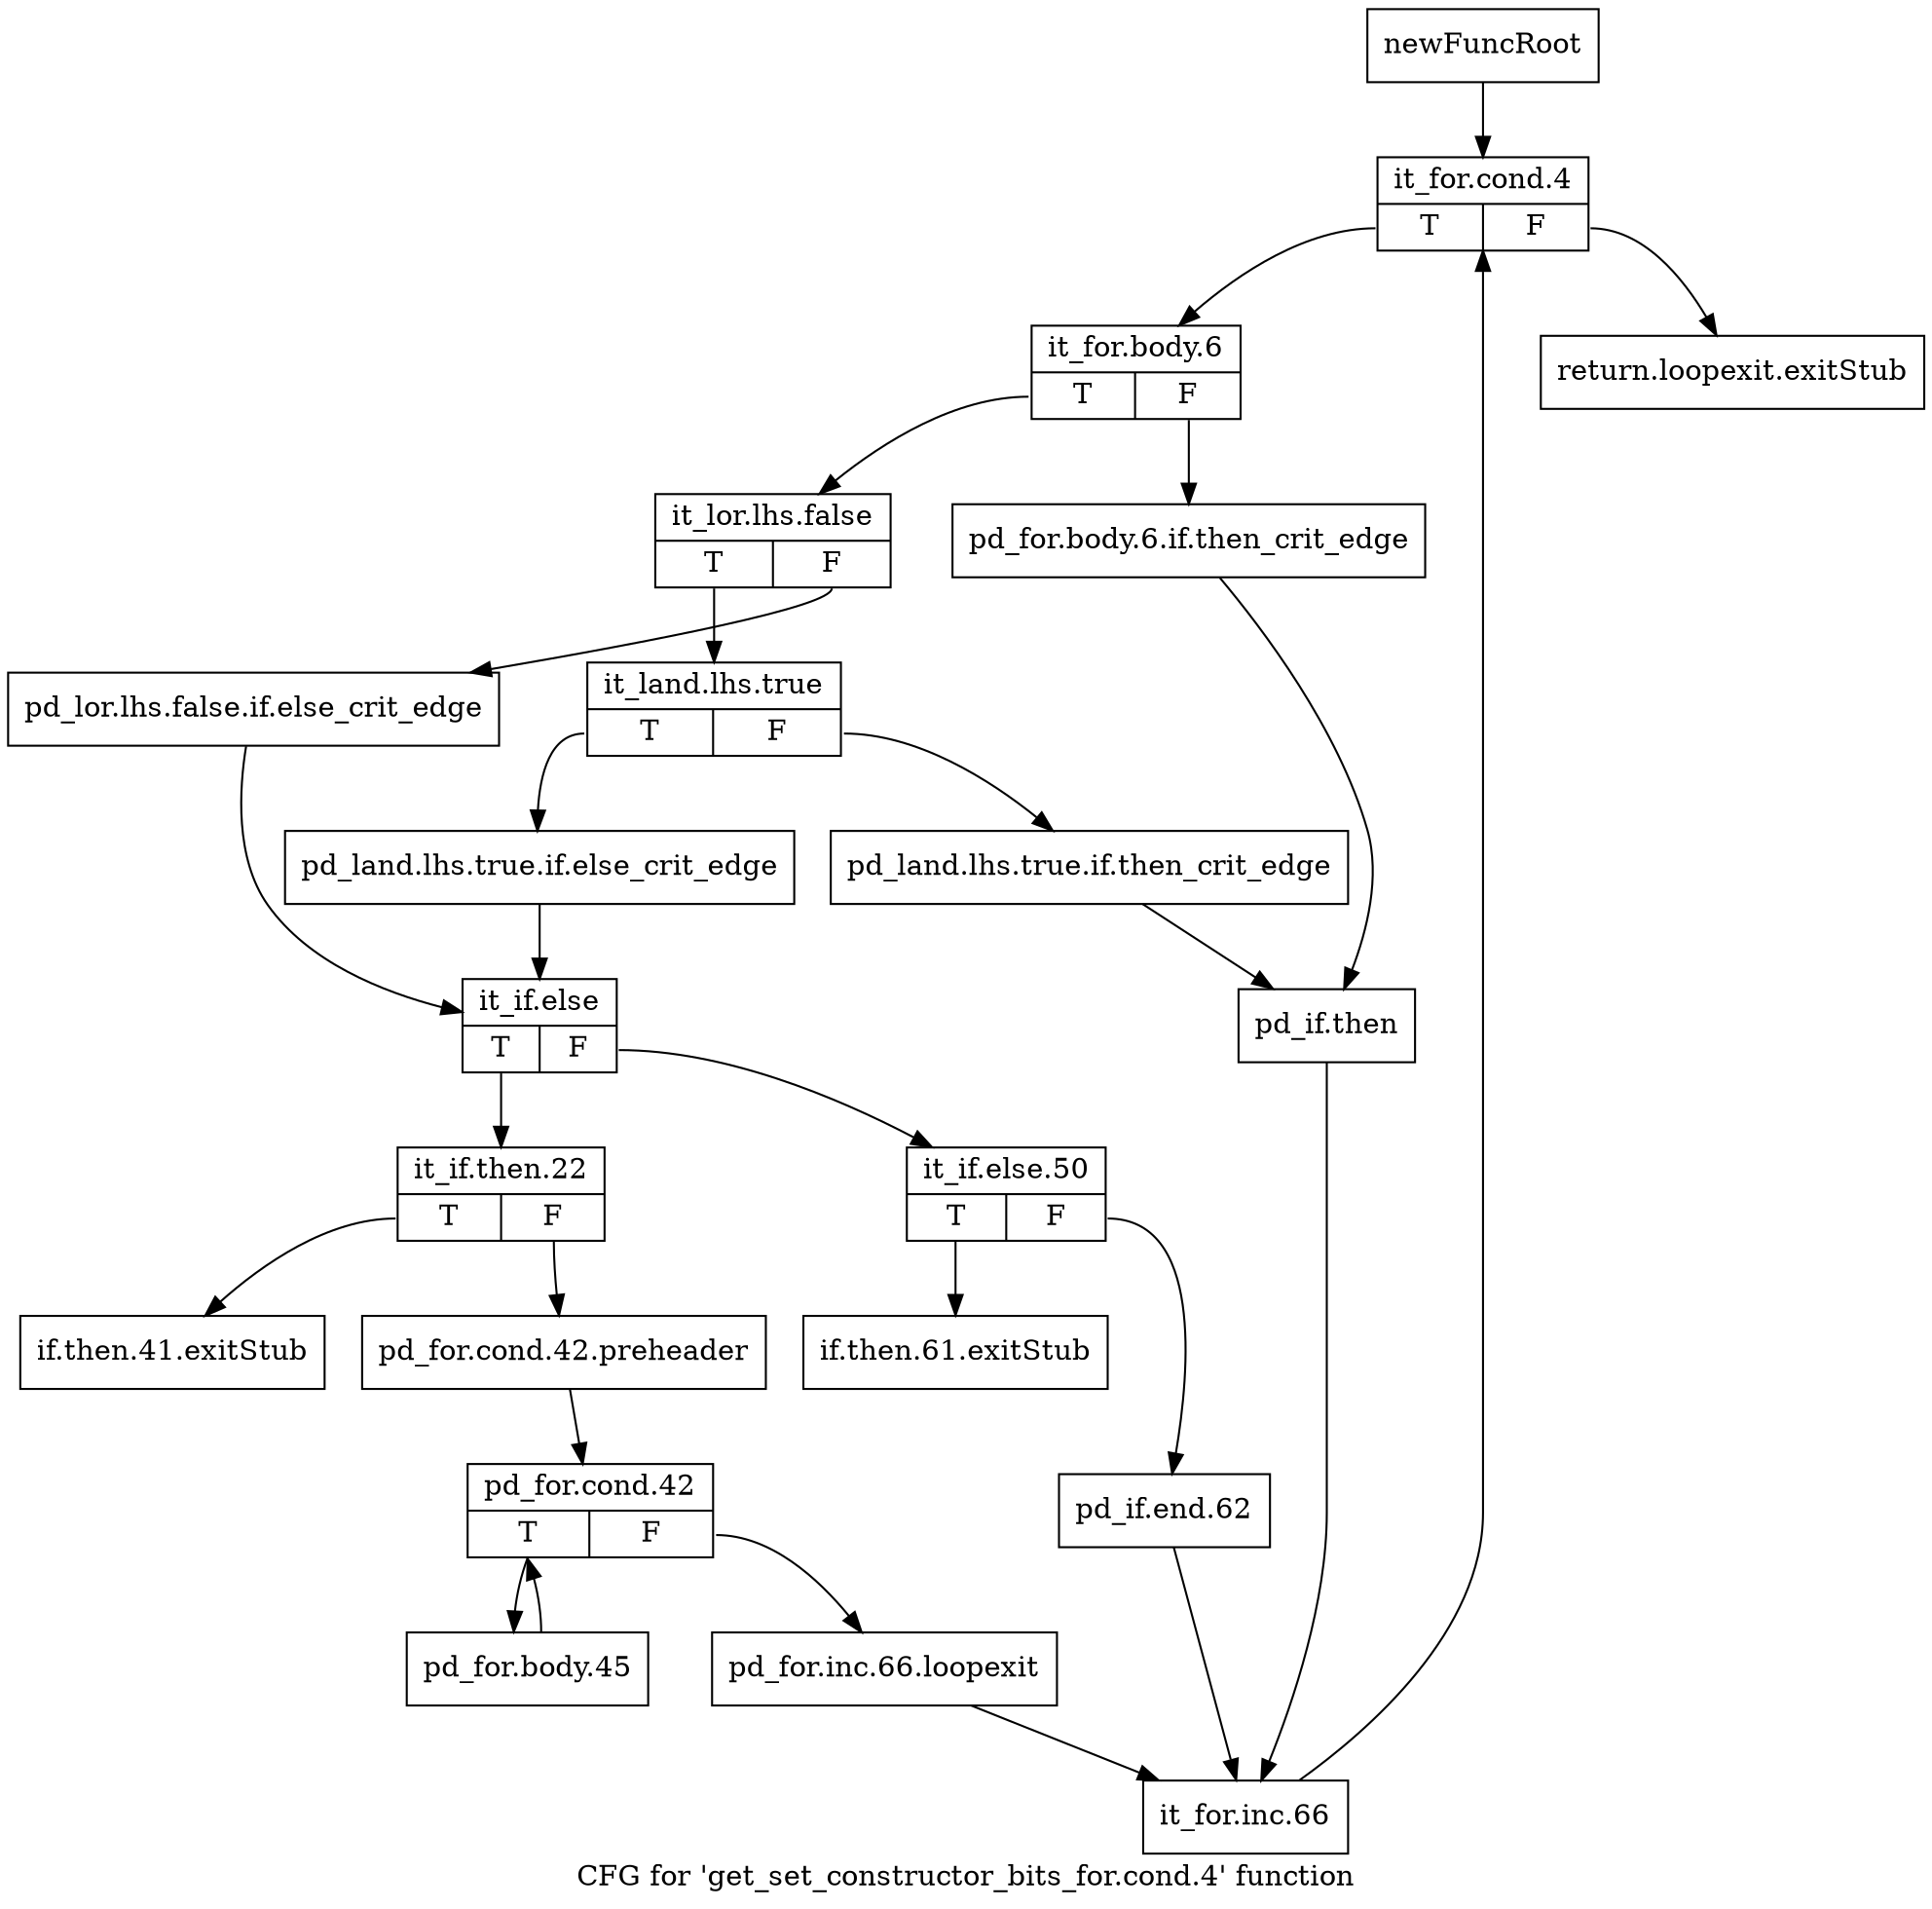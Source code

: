digraph "CFG for 'get_set_constructor_bits_for.cond.4' function" {
	label="CFG for 'get_set_constructor_bits_for.cond.4' function";

	Node0xc4ff160 [shape=record,label="{newFuncRoot}"];
	Node0xc4ff160 -> Node0xc4ff2a0;
	Node0xc4ff1b0 [shape=record,label="{return.loopexit.exitStub}"];
	Node0xc4ff200 [shape=record,label="{if.then.61.exitStub}"];
	Node0xc4ff250 [shape=record,label="{if.then.41.exitStub}"];
	Node0xc4ff2a0 [shape=record,label="{it_for.cond.4|{<s0>T|<s1>F}}"];
	Node0xc4ff2a0:s0 -> Node0xc4ff2f0;
	Node0xc4ff2a0:s1 -> Node0xc4ff1b0;
	Node0xc4ff2f0 [shape=record,label="{it_for.body.6|{<s0>T|<s1>F}}"];
	Node0xc4ff2f0:s0 -> Node0xc4ff390;
	Node0xc4ff2f0:s1 -> Node0xc4ff340;
	Node0xc4ff340 [shape=record,label="{pd_for.body.6.if.then_crit_edge}"];
	Node0xc4ff340 -> Node0xc4ff4d0;
	Node0xc4ff390 [shape=record,label="{it_lor.lhs.false|{<s0>T|<s1>F}}"];
	Node0xc4ff390:s0 -> Node0xc4ff430;
	Node0xc4ff390:s1 -> Node0xc4ff3e0;
	Node0xc4ff3e0 [shape=record,label="{pd_lor.lhs.false.if.else_crit_edge}"];
	Node0xc4ff3e0 -> Node0xc4ff570;
	Node0xc4ff430 [shape=record,label="{it_land.lhs.true|{<s0>T|<s1>F}}"];
	Node0xc4ff430:s0 -> Node0xc4ff520;
	Node0xc4ff430:s1 -> Node0xc4ff480;
	Node0xc4ff480 [shape=record,label="{pd_land.lhs.true.if.then_crit_edge}"];
	Node0xc4ff480 -> Node0xc4ff4d0;
	Node0xc4ff4d0 [shape=record,label="{pd_if.then}"];
	Node0xc4ff4d0 -> Node0xc4ff7a0;
	Node0xc4ff520 [shape=record,label="{pd_land.lhs.true.if.else_crit_edge}"];
	Node0xc4ff520 -> Node0xc4ff570;
	Node0xc4ff570 [shape=record,label="{it_if.else|{<s0>T|<s1>F}}"];
	Node0xc4ff570:s0 -> Node0xc4ff660;
	Node0xc4ff570:s1 -> Node0xc4ff5c0;
	Node0xc4ff5c0 [shape=record,label="{it_if.else.50|{<s0>T|<s1>F}}"];
	Node0xc4ff5c0:s0 -> Node0xc4ff200;
	Node0xc4ff5c0:s1 -> Node0xc4ff610;
	Node0xc4ff610 [shape=record,label="{pd_if.end.62}"];
	Node0xc4ff610 -> Node0xc4ff7a0;
	Node0xc4ff660 [shape=record,label="{it_if.then.22|{<s0>T|<s1>F}}"];
	Node0xc4ff660:s0 -> Node0xc4ff250;
	Node0xc4ff660:s1 -> Node0xc4ff6b0;
	Node0xc4ff6b0 [shape=record,label="{pd_for.cond.42.preheader}"];
	Node0xc4ff6b0 -> Node0xc4ff700;
	Node0xc4ff700 [shape=record,label="{pd_for.cond.42|{<s0>T|<s1>F}}"];
	Node0xc4ff700:s0 -> Node0xc4ff7f0;
	Node0xc4ff700:s1 -> Node0xc4ff750;
	Node0xc4ff750 [shape=record,label="{pd_for.inc.66.loopexit}"];
	Node0xc4ff750 -> Node0xc4ff7a0;
	Node0xc4ff7a0 [shape=record,label="{it_for.inc.66}"];
	Node0xc4ff7a0 -> Node0xc4ff2a0;
	Node0xc4ff7f0 [shape=record,label="{pd_for.body.45}"];
	Node0xc4ff7f0 -> Node0xc4ff700;
}
